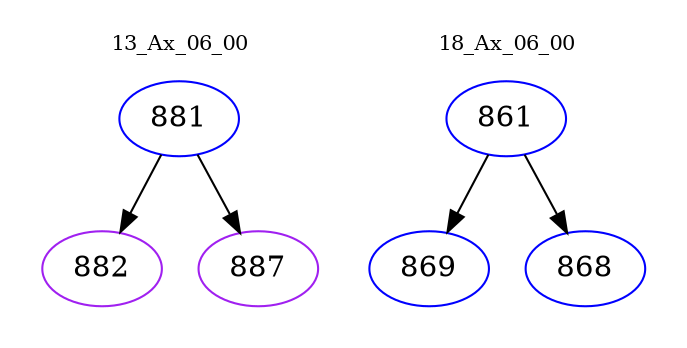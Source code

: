 digraph{
subgraph cluster_0 {
color = white
label = "13_Ax_06_00";
fontsize=10;
T0_881 [label="881", color="blue"]
T0_881 -> T0_882 [color="black"]
T0_882 [label="882", color="purple"]
T0_881 -> T0_887 [color="black"]
T0_887 [label="887", color="purple"]
}
subgraph cluster_1 {
color = white
label = "18_Ax_06_00";
fontsize=10;
T1_861 [label="861", color="blue"]
T1_861 -> T1_869 [color="black"]
T1_869 [label="869", color="blue"]
T1_861 -> T1_868 [color="black"]
T1_868 [label="868", color="blue"]
}
}
